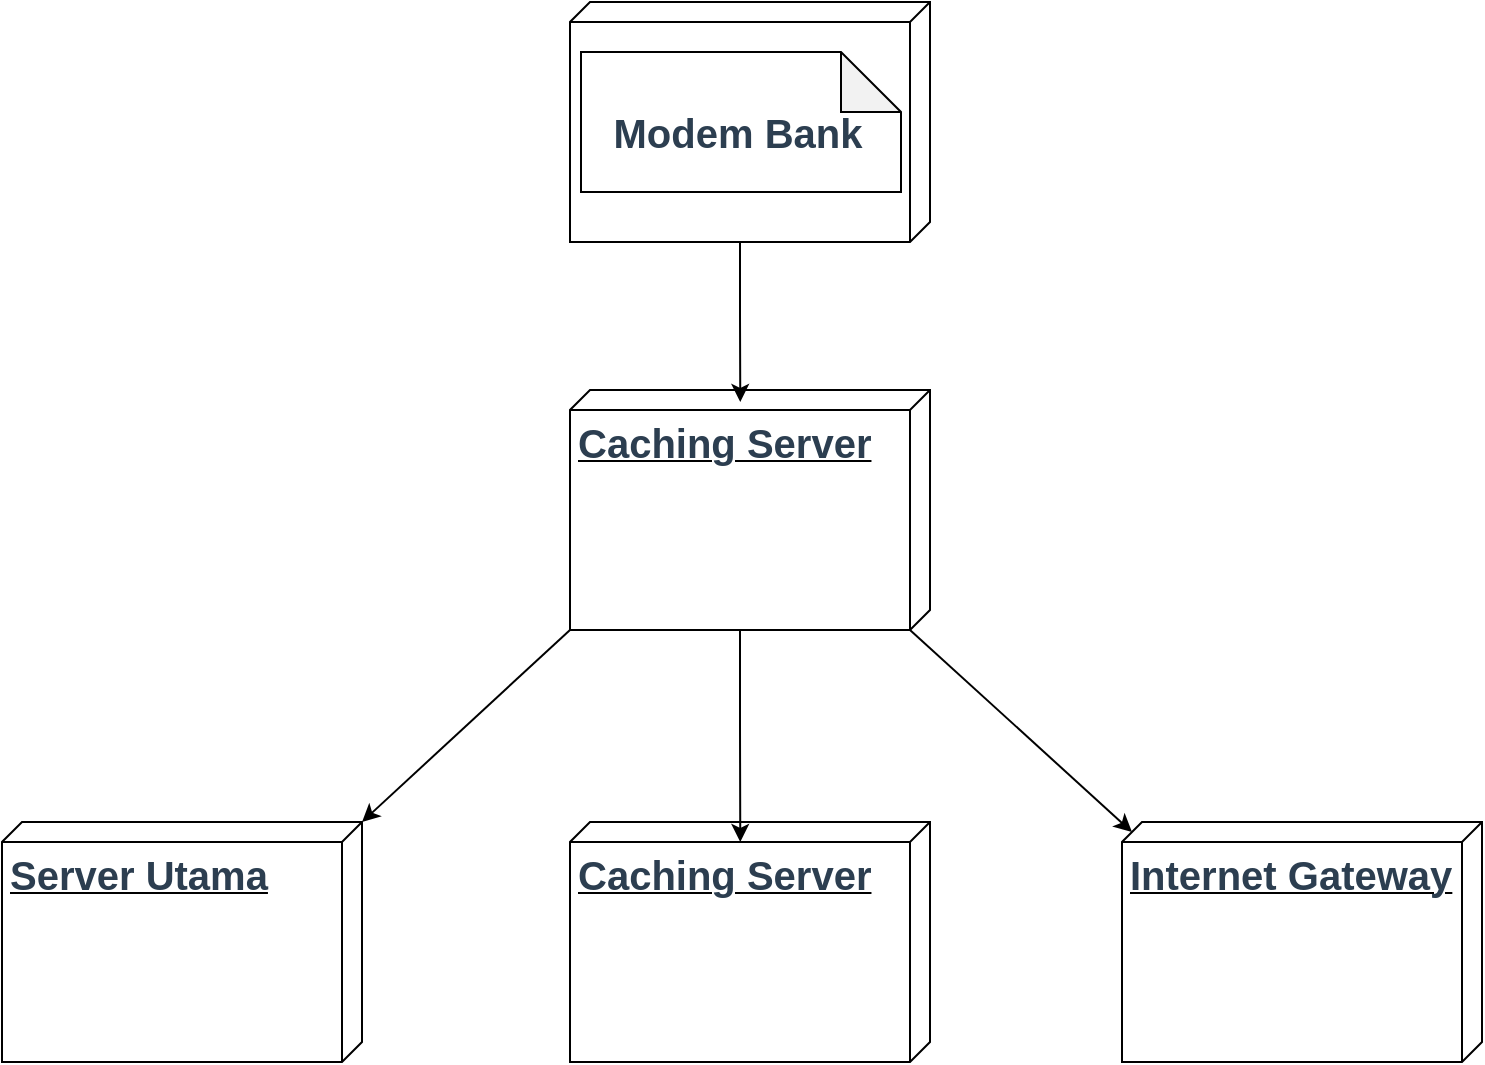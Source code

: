 <mxfile version="24.8.2">
  <diagram name="Halaman-1" id="9hRhDR9CCfB7Tcyf1xd3">
    <mxGraphModel dx="891" dy="493" grid="1" gridSize="10" guides="1" tooltips="1" connect="1" arrows="1" fold="1" page="1" pageScale="1" pageWidth="827" pageHeight="1169" math="0" shadow="0">
      <root>
        <mxCell id="0" />
        <mxCell id="1" parent="0" />
        <mxCell id="Lfnw-qP_RfuRgFgKXKS7-1" value="&lt;span style=&quot;color: rgb(44, 62, 80); font-weight: 700; font-kerning: none;&quot; class=&quot;OYPEnA font-feature-liga-off font-feature-clig-off font-feature-calt-off text-decoration-none text-strikethrough-none&quot;&gt;&lt;font style=&quot;font-size: 20px;&quot;&gt;Server Utama&lt;/font&gt;&lt;/span&gt;" style="verticalAlign=top;align=left;spacingTop=8;spacingLeft=2;spacingRight=12;shape=cube;size=10;direction=south;fontStyle=4;html=1;whiteSpace=wrap;" vertex="1" parent="1">
          <mxGeometry x="40" y="620" width="180" height="120" as="geometry" />
        </mxCell>
        <mxCell id="Lfnw-qP_RfuRgFgKXKS7-3" value="&lt;span style=&quot;color: rgb(44, 62, 80); font-weight: 700; font-kerning: none; font-size: 20px;&quot; class=&quot;OYPEnA font-feature-liga-off font-feature-clig-off font-feature-calt-off text-decoration-none text-strikethrough-none&quot;&gt;Caching Server&lt;/span&gt;" style="verticalAlign=top;align=left;spacingTop=8;spacingLeft=2;spacingRight=12;shape=cube;size=10;direction=south;fontStyle=4;html=1;whiteSpace=wrap;" vertex="1" parent="1">
          <mxGeometry x="324" y="620" width="180" height="120" as="geometry" />
        </mxCell>
        <mxCell id="Lfnw-qP_RfuRgFgKXKS7-4" value="" style="verticalAlign=top;align=left;spacingTop=8;spacingLeft=2;spacingRight=12;shape=cube;size=10;direction=south;fontStyle=4;html=1;whiteSpace=wrap;rotation=0;" vertex="1" parent="1">
          <mxGeometry x="324" y="210" width="180" height="120" as="geometry" />
        </mxCell>
        <mxCell id="Lfnw-qP_RfuRgFgKXKS7-6" value="&lt;span style=&quot;color: rgb(44, 62, 80); font-weight: 700; font-kerning: none;&quot; class=&quot;OYPEnA font-feature-liga-off font-feature-clig-off font-feature-calt-off text-decoration-none text-strikethrough-none&quot;&gt;&lt;font style=&quot;font-size: 20px;&quot;&gt;Caching Server&lt;/font&gt;&lt;/span&gt;" style="verticalAlign=top;align=left;spacingTop=8;spacingLeft=2;spacingRight=12;shape=cube;size=10;direction=south;fontStyle=4;html=1;whiteSpace=wrap;" vertex="1" parent="1">
          <mxGeometry x="324" y="404" width="180" height="120" as="geometry" />
        </mxCell>
        <mxCell id="Lfnw-qP_RfuRgFgKXKS7-7" value="&lt;span style=&quot;color: rgb(44, 62, 80); font-weight: 700; font-kerning: none;&quot; class=&quot;OYPEnA font-feature-liga-off font-feature-clig-off font-feature-calt-off text-decoration-none text-strikethrough-none&quot;&gt;&lt;font style=&quot;font-size: 20px;&quot;&gt;Internet Gateway&lt;/font&gt;&lt;/span&gt;" style="verticalAlign=top;align=left;spacingTop=8;spacingLeft=2;spacingRight=12;shape=cube;size=10;direction=south;fontStyle=4;html=1;whiteSpace=wrap;" vertex="1" parent="1">
          <mxGeometry x="600" y="620" width="180" height="120" as="geometry" />
        </mxCell>
        <mxCell id="Lfnw-qP_RfuRgFgKXKS7-20" style="edgeStyle=orthogonalEdgeStyle;rounded=0;orthogonalLoop=1;jettySize=auto;html=1;exitX=0;exitY=0;exitDx=120;exitDy=95;exitPerimeter=0;entryX=0.05;entryY=0.527;entryDx=0;entryDy=0;entryPerimeter=0;" edge="1" parent="1" source="Lfnw-qP_RfuRgFgKXKS7-4" target="Lfnw-qP_RfuRgFgKXKS7-6">
          <mxGeometry relative="1" as="geometry" />
        </mxCell>
        <mxCell id="Lfnw-qP_RfuRgFgKXKS7-29" style="rounded=0;orthogonalLoop=1;jettySize=auto;html=1;exitX=1;exitY=1;exitDx=0;exitDy=0;exitPerimeter=0;entryX=0;entryY=0;entryDx=0;entryDy=0;entryPerimeter=0;" edge="1" parent="1" source="Lfnw-qP_RfuRgFgKXKS7-6" target="Lfnw-qP_RfuRgFgKXKS7-1">
          <mxGeometry relative="1" as="geometry" />
        </mxCell>
        <mxCell id="Lfnw-qP_RfuRgFgKXKS7-31" style="edgeStyle=orthogonalEdgeStyle;rounded=0;orthogonalLoop=1;jettySize=auto;html=1;exitX=0;exitY=0;exitDx=120;exitDy=95;exitPerimeter=0;entryX=0.083;entryY=0.527;entryDx=0;entryDy=0;entryPerimeter=0;" edge="1" parent="1" source="Lfnw-qP_RfuRgFgKXKS7-6" target="Lfnw-qP_RfuRgFgKXKS7-3">
          <mxGeometry relative="1" as="geometry" />
        </mxCell>
        <mxCell id="Lfnw-qP_RfuRgFgKXKS7-32" style="rounded=0;orthogonalLoop=1;jettySize=auto;html=1;exitX=0;exitY=0;exitDx=120;exitDy=10;exitPerimeter=0;entryX=0;entryY=0;entryDx=5;entryDy=175;entryPerimeter=0;" edge="1" parent="1" source="Lfnw-qP_RfuRgFgKXKS7-6" target="Lfnw-qP_RfuRgFgKXKS7-7">
          <mxGeometry relative="1" as="geometry" />
        </mxCell>
        <mxCell id="Lfnw-qP_RfuRgFgKXKS7-33" value="" style="shape=note;whiteSpace=wrap;html=1;backgroundOutline=1;darkOpacity=0.05;" vertex="1" parent="1">
          <mxGeometry x="329.5" y="235" width="160" height="70" as="geometry" />
        </mxCell>
        <mxCell id="Lfnw-qP_RfuRgFgKXKS7-34" value="&lt;span style=&quot;color: rgb(44, 62, 80); font-weight: 700; font-kerning: none; font-size: 20px;&quot; class=&quot;OYPEnA font-feature-liga-off font-feature-clig-off font-feature-calt-off text-decoration-none text-strikethrough-none&quot;&gt;Modem Bank&lt;/span&gt;" style="text;html=1;align=center;verticalAlign=middle;whiteSpace=wrap;rounded=0;fontSize=20;" vertex="1" parent="1">
          <mxGeometry x="337.5" y="260" width="140" height="30" as="geometry" />
        </mxCell>
      </root>
    </mxGraphModel>
  </diagram>
</mxfile>
